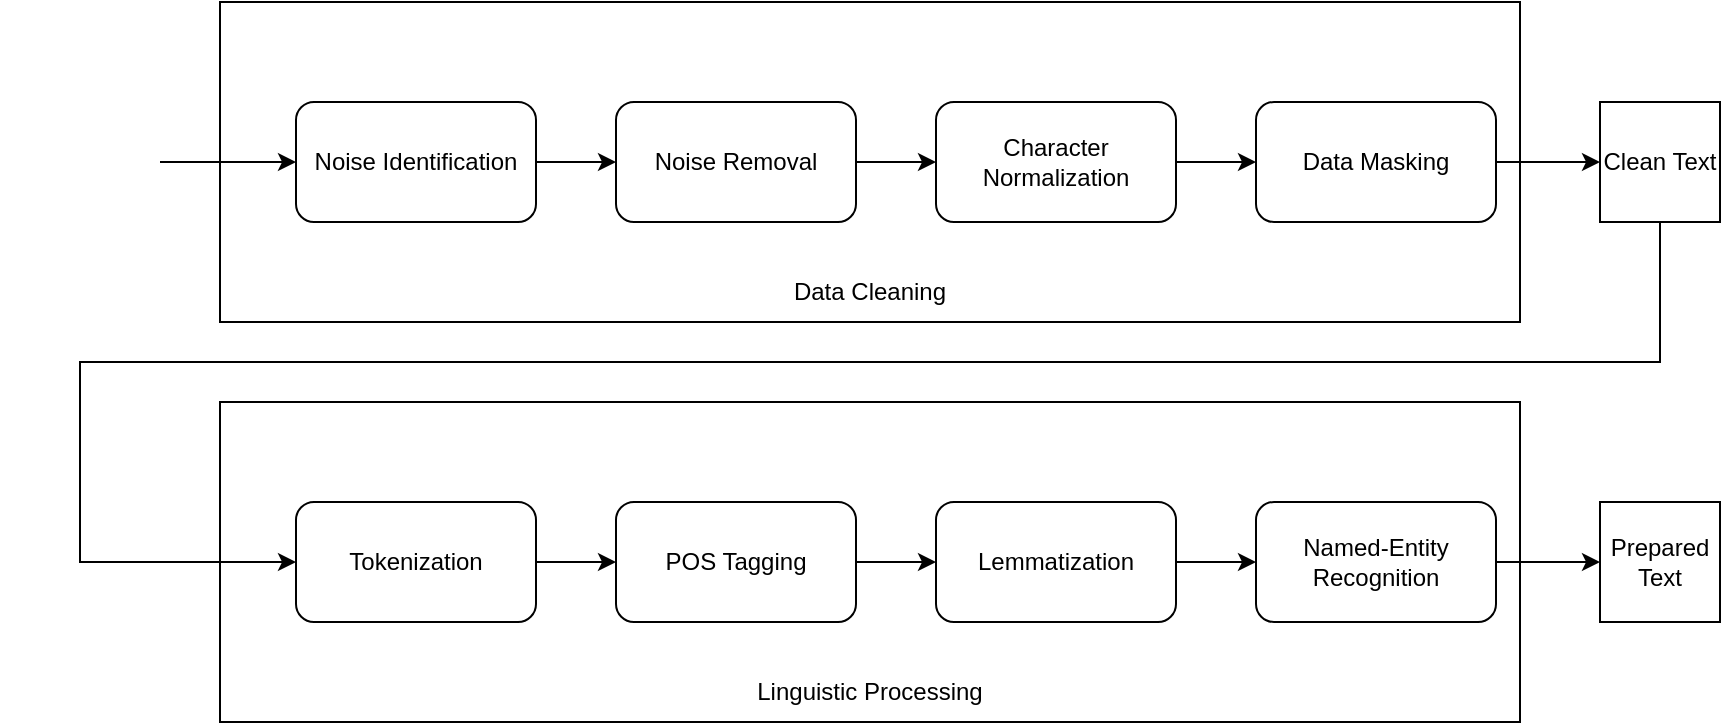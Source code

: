 <mxfile version="24.4.0" type="github">
  <diagram id="C5RBs43oDa-KdzZeNtuy" name="Page-1">
    <mxGraphModel dx="1184" dy="1135" grid="1" gridSize="10" guides="1" tooltips="1" connect="1" arrows="1" fold="1" page="1" pageScale="1" pageWidth="827" pageHeight="1169" math="0" shadow="0">
      <root>
        <mxCell id="WIyWlLk6GJQsqaUBKTNV-0" />
        <mxCell id="WIyWlLk6GJQsqaUBKTNV-1" parent="WIyWlLk6GJQsqaUBKTNV-0" />
        <mxCell id="JjWTgxNXeNkWZECv77uE-15" value="" style="rounded=0;whiteSpace=wrap;html=1;fillColor=none;" vertex="1" parent="WIyWlLk6GJQsqaUBKTNV-1">
          <mxGeometry x="120" y="320" width="650" height="160" as="geometry" />
        </mxCell>
        <mxCell id="JjWTgxNXeNkWZECv77uE-14" value="" style="rounded=0;whiteSpace=wrap;html=1;fillColor=none;" vertex="1" parent="WIyWlLk6GJQsqaUBKTNV-1">
          <mxGeometry x="120" y="120" width="650" height="160" as="geometry" />
        </mxCell>
        <mxCell id="JjWTgxNXeNkWZECv77uE-0" value="" style="shape=image;html=1;verticalAlign=top;verticalLabelPosition=bottom;labelBackgroundColor=#ffffff;imageAspect=0;aspect=fixed;image=https://cdn4.iconfinder.com/data/icons/file-extension-names-vol-8/512/24-128.png" vertex="1" parent="WIyWlLk6GJQsqaUBKTNV-1">
          <mxGeometry x="10" y="160" width="80" height="80" as="geometry" />
        </mxCell>
        <mxCell id="JjWTgxNXeNkWZECv77uE-1" value="" style="endArrow=classic;html=1;rounded=0;exitX=1;exitY=0.5;exitDx=0;exitDy=0;entryX=0;entryY=0.5;entryDx=0;entryDy=0;" edge="1" parent="WIyWlLk6GJQsqaUBKTNV-1" source="JjWTgxNXeNkWZECv77uE-0" target="JjWTgxNXeNkWZECv77uE-2">
          <mxGeometry width="50" height="50" relative="1" as="geometry">
            <mxPoint x="280" y="320" as="sourcePoint" />
            <mxPoint x="230" y="224" as="targetPoint" />
          </mxGeometry>
        </mxCell>
        <mxCell id="JjWTgxNXeNkWZECv77uE-2" value="Noise Identification" style="rounded=1;whiteSpace=wrap;html=1;" vertex="1" parent="WIyWlLk6GJQsqaUBKTNV-1">
          <mxGeometry x="158" y="170" width="120" height="60" as="geometry" />
        </mxCell>
        <mxCell id="JjWTgxNXeNkWZECv77uE-3" value="Noise Removal" style="rounded=1;whiteSpace=wrap;html=1;" vertex="1" parent="WIyWlLk6GJQsqaUBKTNV-1">
          <mxGeometry x="318" y="170" width="120" height="60" as="geometry" />
        </mxCell>
        <mxCell id="JjWTgxNXeNkWZECv77uE-4" value="Character Normalization" style="rounded=1;whiteSpace=wrap;html=1;" vertex="1" parent="WIyWlLk6GJQsqaUBKTNV-1">
          <mxGeometry x="478" y="170" width="120" height="60" as="geometry" />
        </mxCell>
        <mxCell id="JjWTgxNXeNkWZECv77uE-5" value="Data Masking" style="rounded=1;whiteSpace=wrap;html=1;" vertex="1" parent="WIyWlLk6GJQsqaUBKTNV-1">
          <mxGeometry x="638" y="170" width="120" height="60" as="geometry" />
        </mxCell>
        <mxCell id="JjWTgxNXeNkWZECv77uE-7" value="" style="endArrow=classic;html=1;rounded=0;exitX=1;exitY=0.5;exitDx=0;exitDy=0;entryX=0;entryY=0.5;entryDx=0;entryDy=0;" edge="1" parent="WIyWlLk6GJQsqaUBKTNV-1" source="JjWTgxNXeNkWZECv77uE-2" target="JjWTgxNXeNkWZECv77uE-3">
          <mxGeometry width="50" height="50" relative="1" as="geometry">
            <mxPoint x="320" y="320" as="sourcePoint" />
            <mxPoint x="370" y="270" as="targetPoint" />
          </mxGeometry>
        </mxCell>
        <mxCell id="JjWTgxNXeNkWZECv77uE-8" value="" style="endArrow=classic;html=1;rounded=0;entryX=0;entryY=0.5;entryDx=0;entryDy=0;exitX=1;exitY=0.5;exitDx=0;exitDy=0;" edge="1" parent="WIyWlLk6GJQsqaUBKTNV-1" source="JjWTgxNXeNkWZECv77uE-3" target="JjWTgxNXeNkWZECv77uE-4">
          <mxGeometry width="50" height="50" relative="1" as="geometry">
            <mxPoint x="380" y="330" as="sourcePoint" />
            <mxPoint x="430" y="280" as="targetPoint" />
          </mxGeometry>
        </mxCell>
        <mxCell id="JjWTgxNXeNkWZECv77uE-9" value="" style="endArrow=classic;html=1;rounded=0;exitX=1;exitY=0.5;exitDx=0;exitDy=0;entryX=0;entryY=0.5;entryDx=0;entryDy=0;" edge="1" parent="WIyWlLk6GJQsqaUBKTNV-1" source="JjWTgxNXeNkWZECv77uE-4" target="JjWTgxNXeNkWZECv77uE-5">
          <mxGeometry width="50" height="50" relative="1" as="geometry">
            <mxPoint x="580" y="320" as="sourcePoint" />
            <mxPoint x="630" y="270" as="targetPoint" />
          </mxGeometry>
        </mxCell>
        <mxCell id="JjWTgxNXeNkWZECv77uE-10" value="Tokenization" style="rounded=1;whiteSpace=wrap;html=1;" vertex="1" parent="WIyWlLk6GJQsqaUBKTNV-1">
          <mxGeometry x="158" y="370" width="120" height="60" as="geometry" />
        </mxCell>
        <mxCell id="JjWTgxNXeNkWZECv77uE-11" value="POS Tagging" style="rounded=1;whiteSpace=wrap;html=1;" vertex="1" parent="WIyWlLk6GJQsqaUBKTNV-1">
          <mxGeometry x="318" y="370" width="120" height="60" as="geometry" />
        </mxCell>
        <mxCell id="JjWTgxNXeNkWZECv77uE-12" value="Lemmatization" style="rounded=1;whiteSpace=wrap;html=1;" vertex="1" parent="WIyWlLk6GJQsqaUBKTNV-1">
          <mxGeometry x="478" y="370" width="120" height="60" as="geometry" />
        </mxCell>
        <mxCell id="JjWTgxNXeNkWZECv77uE-13" value="Named-Entity Recognition" style="rounded=1;whiteSpace=wrap;html=1;" vertex="1" parent="WIyWlLk6GJQsqaUBKTNV-1">
          <mxGeometry x="638" y="370" width="120" height="60" as="geometry" />
        </mxCell>
        <mxCell id="JjWTgxNXeNkWZECv77uE-16" value="" style="endArrow=classic;html=1;rounded=0;exitX=1;exitY=0.5;exitDx=0;exitDy=0;entryX=0;entryY=0.5;entryDx=0;entryDy=0;" edge="1" parent="WIyWlLk6GJQsqaUBKTNV-1" source="JjWTgxNXeNkWZECv77uE-10" target="JjWTgxNXeNkWZECv77uE-11">
          <mxGeometry width="50" height="50" relative="1" as="geometry">
            <mxPoint x="390" y="560" as="sourcePoint" />
            <mxPoint x="440" y="510" as="targetPoint" />
          </mxGeometry>
        </mxCell>
        <mxCell id="JjWTgxNXeNkWZECv77uE-17" value="" style="endArrow=classic;html=1;rounded=0;exitX=1;exitY=0.5;exitDx=0;exitDy=0;entryX=0;entryY=0.5;entryDx=0;entryDy=0;" edge="1" parent="WIyWlLk6GJQsqaUBKTNV-1" source="JjWTgxNXeNkWZECv77uE-11" target="JjWTgxNXeNkWZECv77uE-12">
          <mxGeometry width="50" height="50" relative="1" as="geometry">
            <mxPoint x="560" y="560" as="sourcePoint" />
            <mxPoint x="610" y="510" as="targetPoint" />
          </mxGeometry>
        </mxCell>
        <mxCell id="JjWTgxNXeNkWZECv77uE-18" value="" style="endArrow=classic;html=1;rounded=0;exitX=1;exitY=0.5;exitDx=0;exitDy=0;entryX=0;entryY=0.5;entryDx=0;entryDy=0;" edge="1" parent="WIyWlLk6GJQsqaUBKTNV-1" source="JjWTgxNXeNkWZECv77uE-12" target="JjWTgxNXeNkWZECv77uE-13">
          <mxGeometry width="50" height="50" relative="1" as="geometry">
            <mxPoint x="670" y="590" as="sourcePoint" />
            <mxPoint x="720" y="540" as="targetPoint" />
          </mxGeometry>
        </mxCell>
        <mxCell id="JjWTgxNXeNkWZECv77uE-19" value="Linguistic Processing" style="text;html=1;align=center;verticalAlign=middle;whiteSpace=wrap;rounded=0;" vertex="1" parent="WIyWlLk6GJQsqaUBKTNV-1">
          <mxGeometry x="380" y="450" width="130" height="30" as="geometry" />
        </mxCell>
        <mxCell id="JjWTgxNXeNkWZECv77uE-20" value="Data Cleaning" style="text;html=1;align=center;verticalAlign=middle;whiteSpace=wrap;rounded=0;" vertex="1" parent="WIyWlLk6GJQsqaUBKTNV-1">
          <mxGeometry x="380" y="250" width="130" height="30" as="geometry" />
        </mxCell>
        <mxCell id="JjWTgxNXeNkWZECv77uE-22" value="Clean Text" style="rounded=0;whiteSpace=wrap;html=1;" vertex="1" parent="WIyWlLk6GJQsqaUBKTNV-1">
          <mxGeometry x="810" y="170" width="60" height="60" as="geometry" />
        </mxCell>
        <mxCell id="JjWTgxNXeNkWZECv77uE-23" value="" style="endArrow=classic;html=1;rounded=0;exitX=1;exitY=0.5;exitDx=0;exitDy=0;entryX=0;entryY=0.5;entryDx=0;entryDy=0;" edge="1" parent="WIyWlLk6GJQsqaUBKTNV-1" source="JjWTgxNXeNkWZECv77uE-5" target="JjWTgxNXeNkWZECv77uE-22">
          <mxGeometry width="50" height="50" relative="1" as="geometry">
            <mxPoint x="760" y="610" as="sourcePoint" />
            <mxPoint x="810" y="560" as="targetPoint" />
          </mxGeometry>
        </mxCell>
        <mxCell id="JjWTgxNXeNkWZECv77uE-24" value="" style="endArrow=classic;html=1;rounded=0;exitX=0.5;exitY=1;exitDx=0;exitDy=0;entryX=0;entryY=0.5;entryDx=0;entryDy=0;" edge="1" parent="WIyWlLk6GJQsqaUBKTNV-1" source="JjWTgxNXeNkWZECv77uE-22" target="JjWTgxNXeNkWZECv77uE-10">
          <mxGeometry width="50" height="50" relative="1" as="geometry">
            <mxPoint x="840" y="520" as="sourcePoint" />
            <mxPoint x="890" y="470" as="targetPoint" />
            <Array as="points">
              <mxPoint x="840" y="300" />
              <mxPoint x="660" y="300" />
              <mxPoint x="360" y="300" />
              <mxPoint x="50" y="300" />
              <mxPoint x="50" y="360" />
              <mxPoint x="50" y="400" />
            </Array>
          </mxGeometry>
        </mxCell>
        <mxCell id="JjWTgxNXeNkWZECv77uE-25" value="Prepared Text" style="rounded=0;whiteSpace=wrap;html=1;" vertex="1" parent="WIyWlLk6GJQsqaUBKTNV-1">
          <mxGeometry x="810" y="370" width="60" height="60" as="geometry" />
        </mxCell>
        <mxCell id="JjWTgxNXeNkWZECv77uE-26" value="" style="endArrow=classic;html=1;rounded=0;exitX=1;exitY=0.5;exitDx=0;exitDy=0;entryX=0;entryY=0.5;entryDx=0;entryDy=0;" edge="1" parent="WIyWlLk6GJQsqaUBKTNV-1" source="JjWTgxNXeNkWZECv77uE-13" target="JjWTgxNXeNkWZECv77uE-25">
          <mxGeometry width="50" height="50" relative="1" as="geometry">
            <mxPoint x="810" y="540" as="sourcePoint" />
            <mxPoint x="860" y="490" as="targetPoint" />
          </mxGeometry>
        </mxCell>
      </root>
    </mxGraphModel>
  </diagram>
</mxfile>
